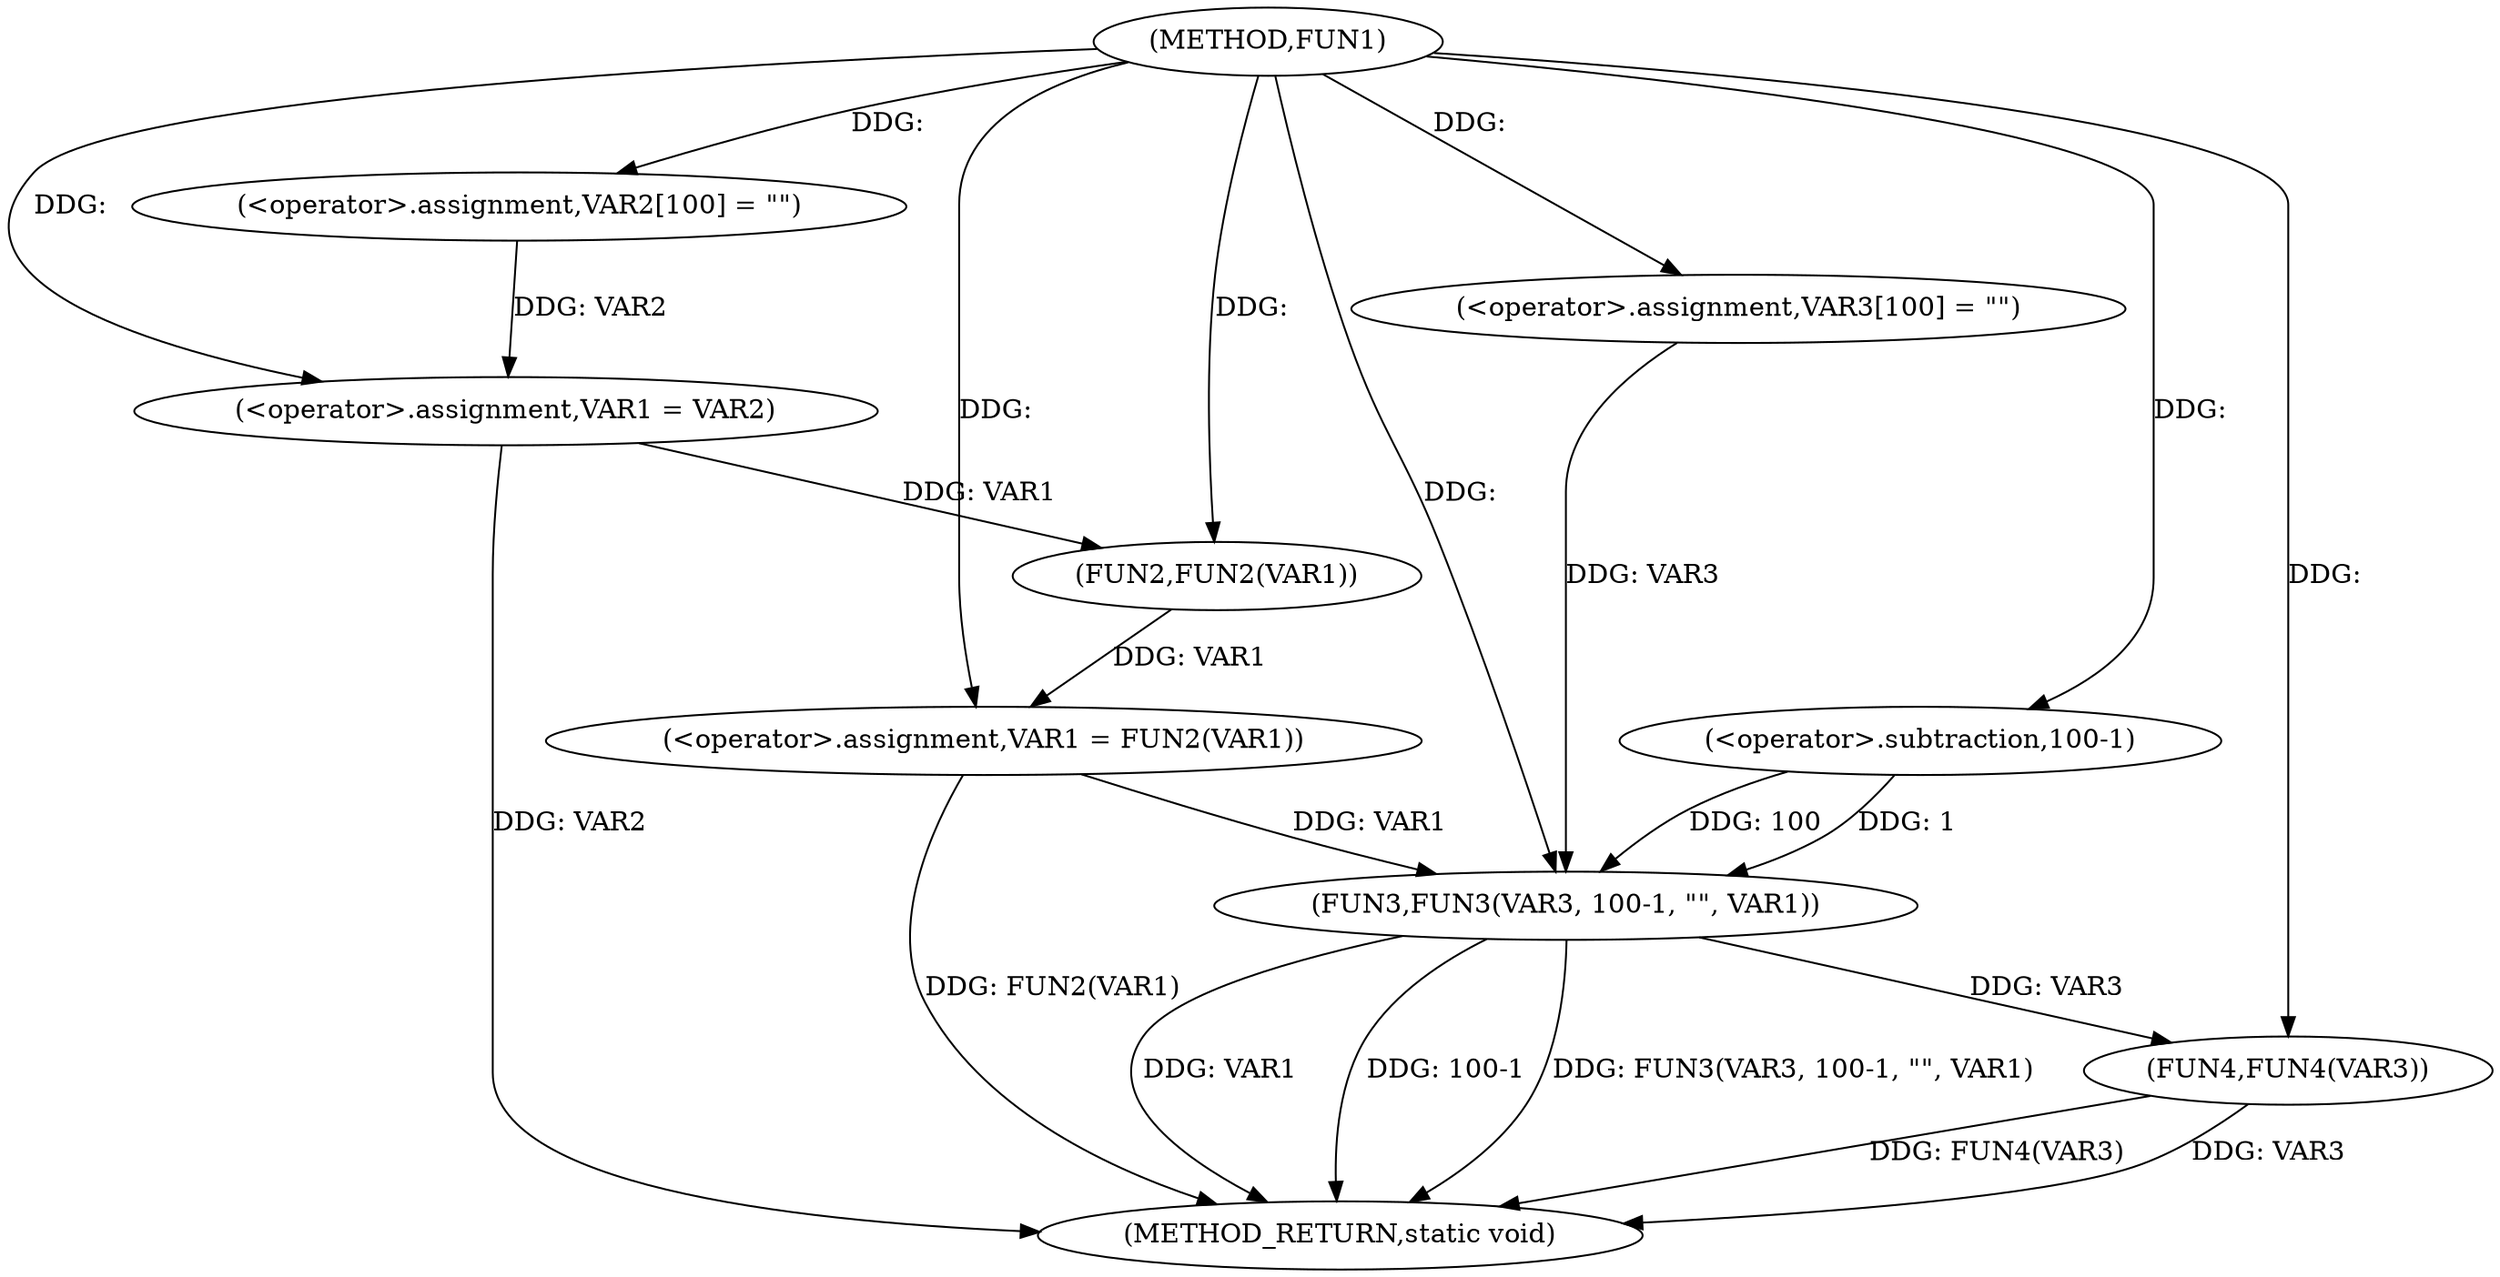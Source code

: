 digraph FUN1 {  
"1000100" [label = "(METHOD,FUN1)" ]
"1000128" [label = "(METHOD_RETURN,static void)" ]
"1000104" [label = "(<operator>.assignment,VAR2[100] = \"\")" ]
"1000107" [label = "(<operator>.assignment,VAR1 = VAR2)" ]
"1000110" [label = "(<operator>.assignment,VAR1 = FUN2(VAR1))" ]
"1000112" [label = "(FUN2,FUN2(VAR1))" ]
"1000116" [label = "(<operator>.assignment,VAR3[100] = \"\")" ]
"1000119" [label = "(FUN3,FUN3(VAR3, 100-1, \"\", VAR1))" ]
"1000121" [label = "(<operator>.subtraction,100-1)" ]
"1000126" [label = "(FUN4,FUN4(VAR3))" ]
  "1000126" -> "1000128"  [ label = "DDG: FUN4(VAR3)"] 
  "1000119" -> "1000128"  [ label = "DDG: VAR1"] 
  "1000119" -> "1000128"  [ label = "DDG: 100-1"] 
  "1000126" -> "1000128"  [ label = "DDG: VAR3"] 
  "1000110" -> "1000128"  [ label = "DDG: FUN2(VAR1)"] 
  "1000119" -> "1000128"  [ label = "DDG: FUN3(VAR3, 100-1, \"\", VAR1)"] 
  "1000107" -> "1000128"  [ label = "DDG: VAR2"] 
  "1000100" -> "1000104"  [ label = "DDG: "] 
  "1000104" -> "1000107"  [ label = "DDG: VAR2"] 
  "1000100" -> "1000107"  [ label = "DDG: "] 
  "1000112" -> "1000110"  [ label = "DDG: VAR1"] 
  "1000100" -> "1000110"  [ label = "DDG: "] 
  "1000107" -> "1000112"  [ label = "DDG: VAR1"] 
  "1000100" -> "1000112"  [ label = "DDG: "] 
  "1000100" -> "1000116"  [ label = "DDG: "] 
  "1000116" -> "1000119"  [ label = "DDG: VAR3"] 
  "1000100" -> "1000119"  [ label = "DDG: "] 
  "1000121" -> "1000119"  [ label = "DDG: 100"] 
  "1000121" -> "1000119"  [ label = "DDG: 1"] 
  "1000100" -> "1000121"  [ label = "DDG: "] 
  "1000110" -> "1000119"  [ label = "DDG: VAR1"] 
  "1000119" -> "1000126"  [ label = "DDG: VAR3"] 
  "1000100" -> "1000126"  [ label = "DDG: "] 
}
